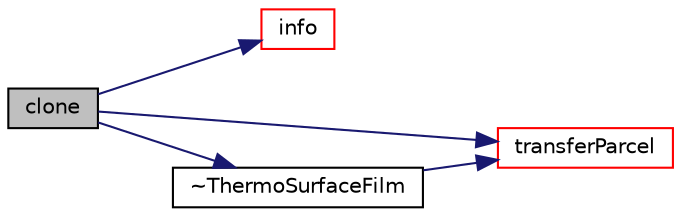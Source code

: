 digraph "clone"
{
  bgcolor="transparent";
  edge [fontname="Helvetica",fontsize="10",labelfontname="Helvetica",labelfontsize="10"];
  node [fontname="Helvetica",fontsize="10",shape=record];
  rankdir="LR";
  Node1 [label="clone",height=0.2,width=0.4,color="black", fillcolor="grey75", style="filled", fontcolor="black"];
  Node1 -> Node2 [color="midnightblue",fontsize="10",style="solid",fontname="Helvetica"];
  Node2 [label="info",height=0.2,width=0.4,color="red",URL="$a02603.html#a535c2aef67becff77ed292ab0eceb44c",tooltip="Write surface film info to stream. "];
  Node1 -> Node3 [color="midnightblue",fontsize="10",style="solid",fontname="Helvetica"];
  Node3 [label="transferParcel",height=0.2,width=0.4,color="red",URL="$a02603.html#af3f1c3e45a0819d21913ec81e6de7525",tooltip="Transfer parcel from cloud to surface film. "];
  Node1 -> Node4 [color="midnightblue",fontsize="10",style="solid",fontname="Helvetica"];
  Node4 [label="~ThermoSurfaceFilm",height=0.2,width=0.4,color="black",URL="$a02603.html#a4c1bf47dfb0942dc56f8773db040c338",tooltip="Destructor. "];
  Node4 -> Node3 [color="midnightblue",fontsize="10",style="solid",fontname="Helvetica"];
}
